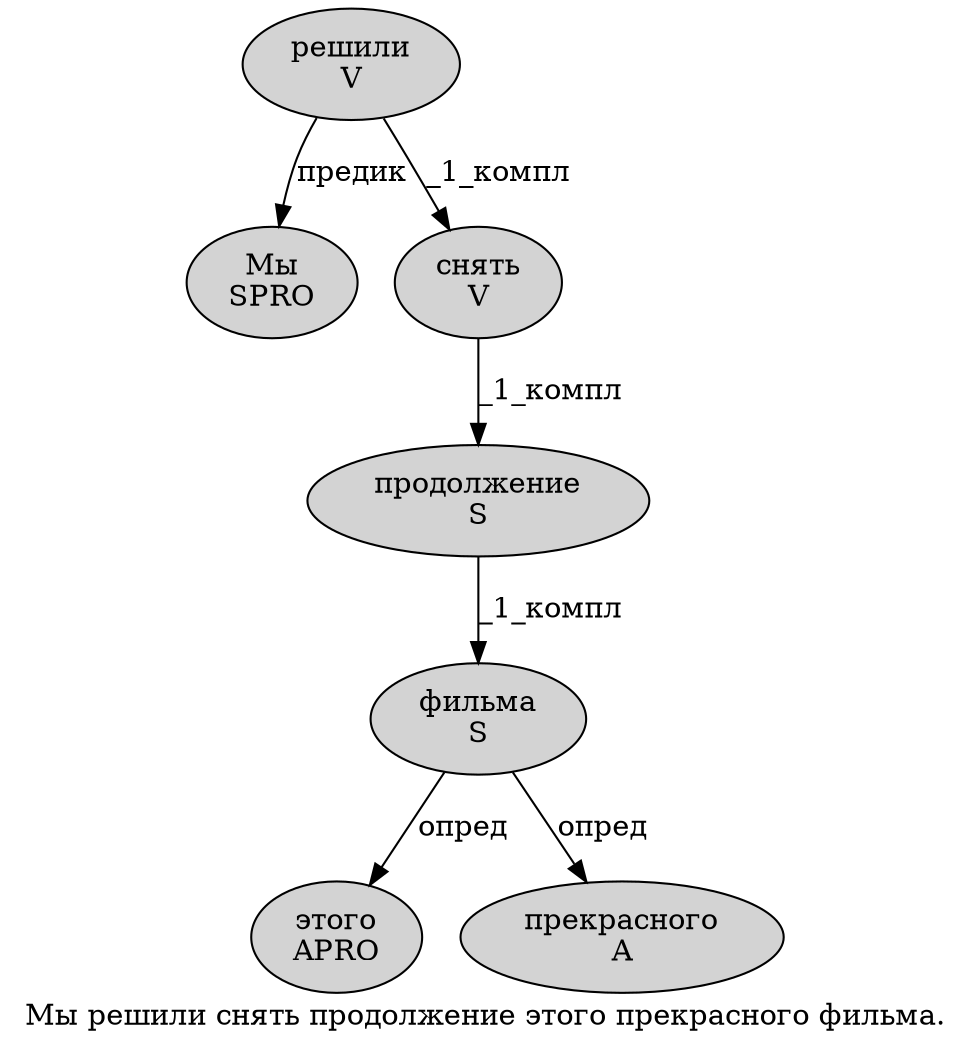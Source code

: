 digraph SENTENCE_1705 {
	graph [label="Мы решили снять продолжение этого прекрасного фильма."]
	node [style=filled]
		0 [label="Мы
SPRO" color="" fillcolor=lightgray penwidth=1 shape=ellipse]
		1 [label="решили
V" color="" fillcolor=lightgray penwidth=1 shape=ellipse]
		2 [label="снять
V" color="" fillcolor=lightgray penwidth=1 shape=ellipse]
		3 [label="продолжение
S" color="" fillcolor=lightgray penwidth=1 shape=ellipse]
		4 [label="этого
APRO" color="" fillcolor=lightgray penwidth=1 shape=ellipse]
		5 [label="прекрасного
A" color="" fillcolor=lightgray penwidth=1 shape=ellipse]
		6 [label="фильма
S" color="" fillcolor=lightgray penwidth=1 shape=ellipse]
			2 -> 3 [label="_1_компл"]
			6 -> 4 [label="опред"]
			6 -> 5 [label="опред"]
			3 -> 6 [label="_1_компл"]
			1 -> 0 [label="предик"]
			1 -> 2 [label="_1_компл"]
}